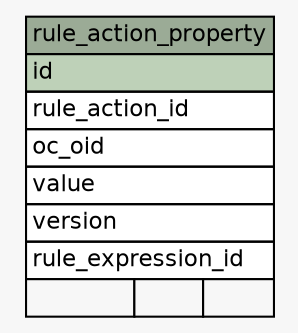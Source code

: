 // dot 2.28.0 on Windows Vista 6.0
// SchemaSpy rev 590
digraph "rule_action_property" {
  graph [
    rankdir="RL"
    bgcolor="#f7f7f7"
    nodesep="0.18"
    ranksep="0.46"
    fontname="Helvetica"
    fontsize="11"
  ];
  node [
    fontname="Helvetica"
    fontsize="11"
    shape="plaintext"
  ];
  edge [
    arrowsize="0.8"
  ];
  "rule_action_property" [
    label=<
    <TABLE BORDER="0" CELLBORDER="1" CELLSPACING="0" BGCOLOR="#ffffff">
      <TR><TD COLSPAN="3" BGCOLOR="#9bab96" ALIGN="CENTER">rule_action_property</TD></TR>
      <TR><TD PORT="id" COLSPAN="3" BGCOLOR="#bed1b8" ALIGN="LEFT">id</TD></TR>
      <TR><TD PORT="rule_action_id" COLSPAN="3" ALIGN="LEFT">rule_action_id</TD></TR>
      <TR><TD PORT="oc_oid" COLSPAN="3" ALIGN="LEFT">oc_oid</TD></TR>
      <TR><TD PORT="value" COLSPAN="3" ALIGN="LEFT">value</TD></TR>
      <TR><TD PORT="version" COLSPAN="3" ALIGN="LEFT">version</TD></TR>
      <TR><TD PORT="rule_expression_id" COLSPAN="3" ALIGN="LEFT">rule_expression_id</TD></TR>
      <TR><TD ALIGN="LEFT" BGCOLOR="#f7f7f7">  </TD><TD ALIGN="RIGHT" BGCOLOR="#f7f7f7">  </TD><TD ALIGN="RIGHT" BGCOLOR="#f7f7f7">  </TD></TR>
    </TABLE>>
    URL="tables/rule_action_property.html"
    tooltip="rule_action_property"
  ];
}
